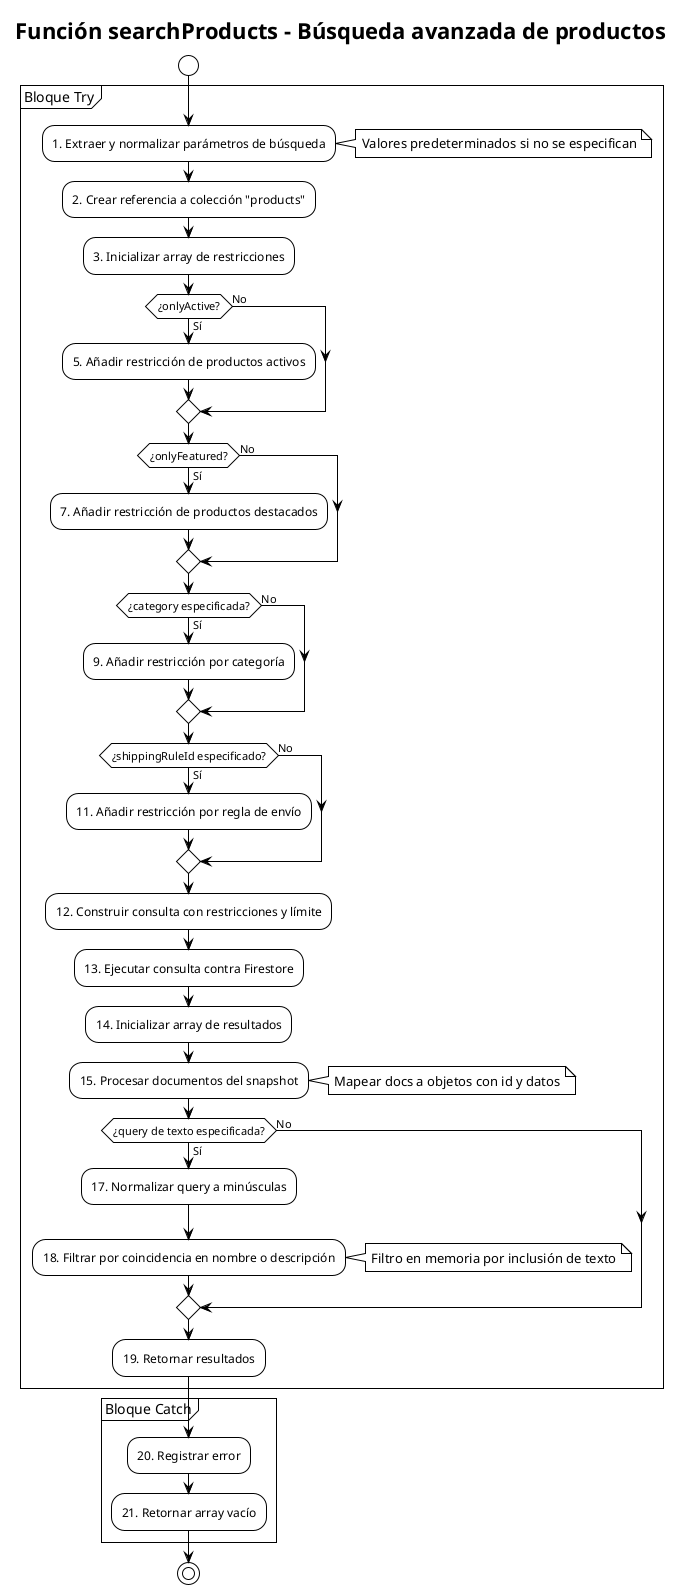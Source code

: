 @startuml
!theme plain
skinparam monochrome true
skinparam shadowing false
skinparam defaultFontName Arial
skinparam ArrowFontSize 11

title Función searchProducts - Búsqueda avanzada de productos

start

partition "Bloque Try" {
  ' 1
  :1. Extraer y normalizar parámetros de búsqueda;
  note right: Valores predeterminados si no se especifican
  
  ' 2
  :2. Crear referencia a colección "products";
  
  ' 3
  :3. Inicializar array de restricciones;
  
  ' 4 - Decisión 1
  if (¿onlyActive?) then (Sí)
    ' 5
    :5. Añadir restricción de productos activos;
  else (No)
  endif
  
  ' 6 - Decisión 2
  if (¿onlyFeatured?) then (Sí)
    ' 7
    :7. Añadir restricción de productos destacados;
  else (No)
  endif
  
  ' 8 - Decisión 3
  if (¿category especificada?) then (Sí)
    ' 9
    :9. Añadir restricción por categoría;
  else (No)
  endif
  
  ' 10 - Decisión 4
  if (¿shippingRuleId especificado?) then (Sí)
    ' 11
    :11. Añadir restricción por regla de envío;
  else (No)
  endif
  
  ' 12
  :12. Construir consulta con restricciones y límite;
  
  ' 13
  :13. Ejecutar consulta contra Firestore;
  
  ' 14
  :14. Inicializar array de resultados;
  
  ' 15
  :15. Procesar documentos del snapshot;
  note right: Mapear docs a objetos con id y datos
  
  ' 16 - Decisión 5
  if (¿query de texto especificada?) then (Sí)
    ' 17
    :17. Normalizar query a minúsculas;
    
    ' 18
    :18. Filtrar por coincidencia en nombre o descripción;
    note right: Filtro en memoria por inclusión de texto
  else (No)
  endif
  
  ' 19
  :19. Retornar resultados;
}

partition "Bloque Catch" {
  ' 20
  :20. Registrar error;
  
  ' 21
  :21. Retornar array vacío;
}

stop

@enduml 
